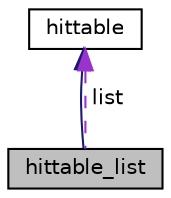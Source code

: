digraph "hittable_list"
{
 // LATEX_PDF_SIZE
  edge [fontname="Helvetica",fontsize="10",labelfontname="Helvetica",labelfontsize="10"];
  node [fontname="Helvetica",fontsize="10",shape=record];
  Node1 [label="hittable_list",height=0.2,width=0.4,color="black", fillcolor="grey75", style="filled", fontcolor="black",tooltip="A collection of hittable objects that can be intersected by rays."];
  Node2 -> Node1 [dir="back",color="midnightblue",fontsize="10",style="solid",fontname="Helvetica"];
  Node2 [label="hittable",height=0.2,width=0.4,color="black", fillcolor="white", style="filled",URL="$classhittable.html",tooltip="Abstract base class for objects that can be intersected by rays."];
  Node2 -> Node1 [dir="back",color="darkorchid3",fontsize="10",style="dashed",label=" list" ,fontname="Helvetica"];
}
